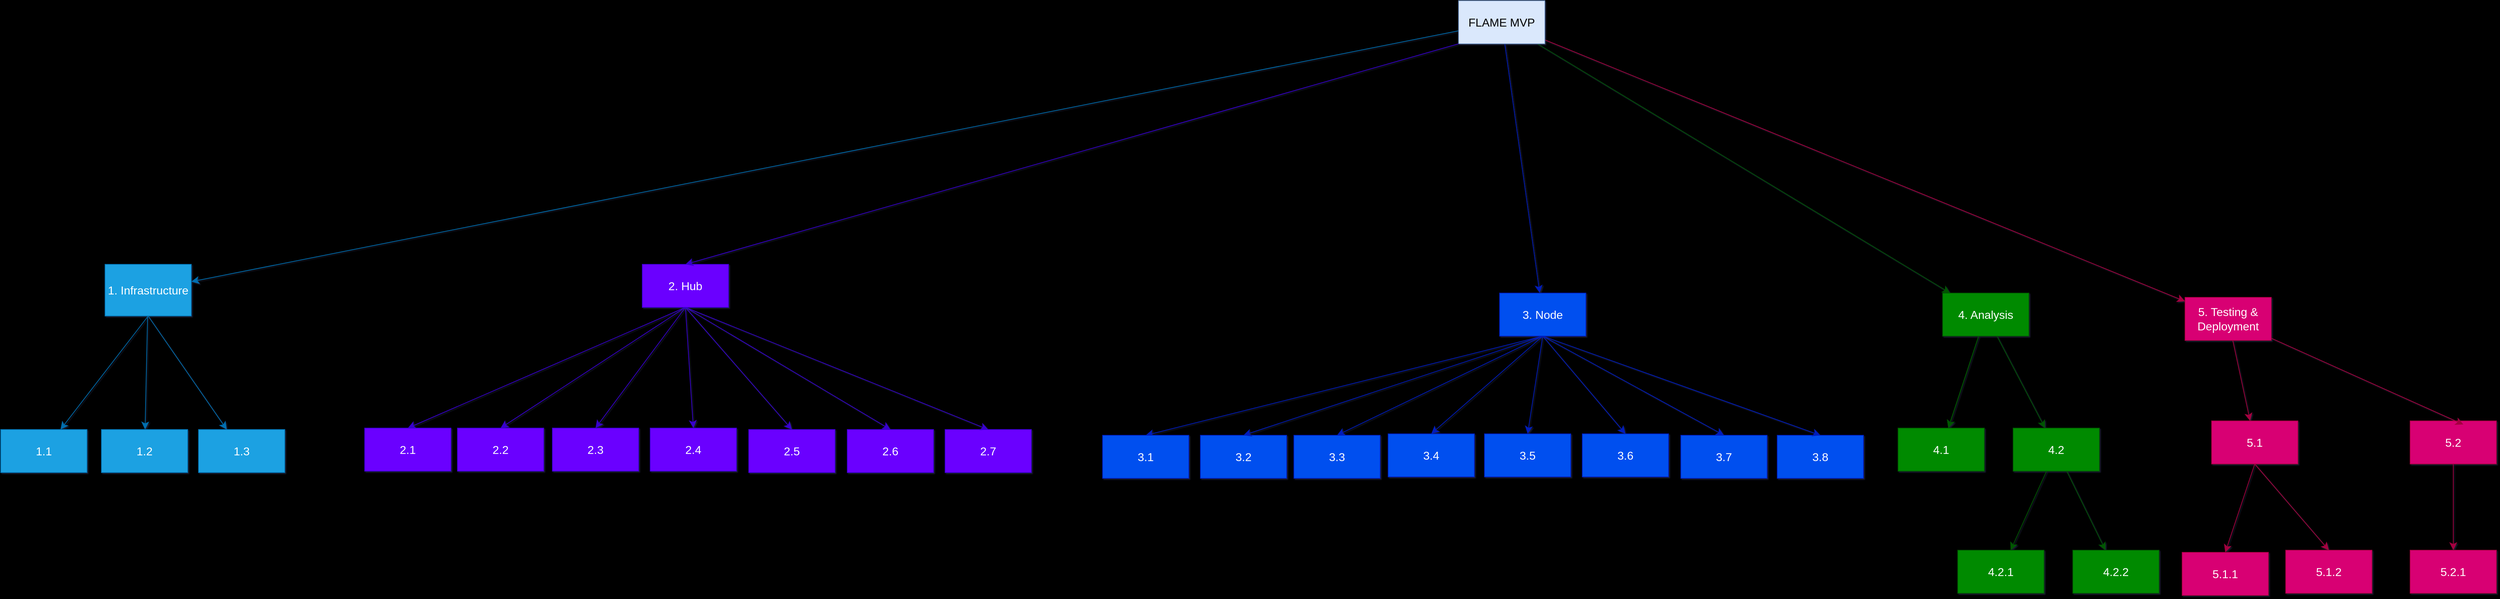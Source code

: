 <mxfile version="22.1.18" type="github">
  <diagram name="Seite-1" id="seM9K211Fq18FHVvWayW">
    <mxGraphModel dx="5656" dy="1983" grid="0" gridSize="10" guides="1" tooltips="1" connect="1" arrows="1" fold="1" page="0" pageScale="1" pageWidth="827" pageHeight="1169" background="#000000" math="0" shadow="1">
      <root>
        <mxCell id="0" />
        <mxCell id="1" parent="0" />
        <mxCell id="Tm_fkrOzm4iO2OovqsH9-3" value="" style="edgeStyle=none;curved=1;rounded=0;orthogonalLoop=1;jettySize=auto;html=1;fontSize=12;startSize=8;endSize=8;fillColor=#1ba1e2;strokeColor=#006EAF;" parent="1" source="Tm_fkrOzm4iO2OovqsH9-1" target="Tm_fkrOzm4iO2OovqsH9-2" edge="1">
          <mxGeometry relative="1" as="geometry" />
        </mxCell>
        <mxCell id="Tm_fkrOzm4iO2OovqsH9-5" value="" style="edgeStyle=none;curved=1;rounded=0;orthogonalLoop=1;jettySize=auto;html=1;fontSize=12;startSize=8;endSize=8;" parent="1" source="Tm_fkrOzm4iO2OovqsH9-1" target="Tm_fkrOzm4iO2OovqsH9-4" edge="1">
          <mxGeometry relative="1" as="geometry" />
        </mxCell>
        <mxCell id="Tm_fkrOzm4iO2OovqsH9-7" value="" style="edgeStyle=none;curved=1;rounded=0;orthogonalLoop=1;jettySize=auto;html=1;fontSize=12;startSize=8;endSize=8;fillColor=#008a00;strokeColor=#005700;" parent="1" source="Tm_fkrOzm4iO2OovqsH9-1" target="Tm_fkrOzm4iO2OovqsH9-6" edge="1">
          <mxGeometry relative="1" as="geometry" />
        </mxCell>
        <mxCell id="Tm_fkrOzm4iO2OovqsH9-8" value="" style="edgeStyle=none;curved=1;rounded=0;orthogonalLoop=1;jettySize=auto;html=1;fontSize=12;startSize=8;endSize=8;" parent="1" source="Tm_fkrOzm4iO2OovqsH9-1" target="Tm_fkrOzm4iO2OovqsH9-4" edge="1">
          <mxGeometry relative="1" as="geometry" />
        </mxCell>
        <mxCell id="Tm_fkrOzm4iO2OovqsH9-9" value="" style="edgeStyle=none;curved=1;rounded=0;orthogonalLoop=1;jettySize=auto;html=1;fontSize=12;startSize=8;endSize=8;" parent="1" source="Tm_fkrOzm4iO2OovqsH9-1" target="Tm_fkrOzm4iO2OovqsH9-4" edge="1">
          <mxGeometry relative="1" as="geometry" />
        </mxCell>
        <mxCell id="Tm_fkrOzm4iO2OovqsH9-10" value="" style="edgeStyle=none;curved=1;rounded=0;orthogonalLoop=1;jettySize=auto;html=1;fontSize=12;startSize=8;endSize=8;fillColor=#0050ef;strokeColor=#001DBC;" parent="1" source="Tm_fkrOzm4iO2OovqsH9-1" target="Tm_fkrOzm4iO2OovqsH9-4" edge="1">
          <mxGeometry relative="1" as="geometry" />
        </mxCell>
        <mxCell id="Tm_fkrOzm4iO2OovqsH9-12" value="" style="edgeStyle=none;curved=1;rounded=0;orthogonalLoop=1;jettySize=auto;html=1;fontSize=12;startSize=8;endSize=8;fillColor=#d80073;strokeColor=#A50040;" parent="1" source="Tm_fkrOzm4iO2OovqsH9-1" target="Tm_fkrOzm4iO2OovqsH9-11" edge="1">
          <mxGeometry relative="1" as="geometry" />
        </mxCell>
        <mxCell id="Tm_fkrOzm4iO2OovqsH9-1" value="FLAME MVP" style="rounded=0;whiteSpace=wrap;html=1;fontSize=16;fillColor=#dae8fc;strokeColor=#6c8ebf;" parent="1" vertex="1">
          <mxGeometry x="-390" y="-307" width="120" height="60" as="geometry" />
        </mxCell>
        <mxCell id="Tm_fkrOzm4iO2OovqsH9-15" value="" style="edgeStyle=none;curved=1;rounded=0;orthogonalLoop=1;jettySize=auto;html=1;fontSize=12;startSize=8;endSize=8;fillColor=#1ba1e2;strokeColor=#006EAF;" parent="1" source="Tm_fkrOzm4iO2OovqsH9-2" target="Tm_fkrOzm4iO2OovqsH9-14" edge="1">
          <mxGeometry relative="1" as="geometry" />
        </mxCell>
        <mxCell id="Tm_fkrOzm4iO2OovqsH9-2" value="1. Infrastructure" style="rounded=0;whiteSpace=wrap;html=1;fontSize=16;fillColor=#1ba1e2;strokeColor=#006EAF;fontColor=#ffffff;" parent="1" vertex="1">
          <mxGeometry x="-2272" y="60" width="120" height="72" as="geometry" />
        </mxCell>
        <mxCell id="Tm_fkrOzm4iO2OovqsH9-19" value="" style="edgeStyle=none;curved=1;rounded=0;orthogonalLoop=1;jettySize=auto;html=1;fontSize=12;startSize=8;endSize=8;fillColor=#0050ef;strokeColor=#001DBC;entryX=0.5;entryY=0;entryDx=0;entryDy=0;exitX=0.5;exitY=1;exitDx=0;exitDy=0;" parent="1" source="Tm_fkrOzm4iO2OovqsH9-4" target="Tm_fkrOzm4iO2OovqsH9-18" edge="1">
          <mxGeometry relative="1" as="geometry" />
        </mxCell>
        <mxCell id="Tm_fkrOzm4iO2OovqsH9-4" value="3. Node" style="rounded=0;whiteSpace=wrap;html=1;fontSize=16;fillColor=#0050ef;strokeColor=#001DBC;fontColor=#ffffff;" parent="1" vertex="1">
          <mxGeometry x="-333" y="100" width="120" height="60" as="geometry" />
        </mxCell>
        <mxCell id="Tm_fkrOzm4iO2OovqsH9-21" value="" style="edgeStyle=none;curved=1;rounded=0;orthogonalLoop=1;jettySize=auto;html=1;fontSize=12;startSize=8;endSize=8;fillColor=#008a00;strokeColor=#005700;" parent="1" source="Tm_fkrOzm4iO2OovqsH9-6" target="Tm_fkrOzm4iO2OovqsH9-20" edge="1">
          <mxGeometry relative="1" as="geometry" />
        </mxCell>
        <mxCell id="bRI6Ea-mW8as5AOQ2J7K-8" value="" style="edgeStyle=none;curved=1;rounded=0;orthogonalLoop=1;jettySize=auto;html=1;fontSize=12;startSize=8;endSize=8;fillColor=#008a00;strokeColor=#005700;" parent="1" source="Tm_fkrOzm4iO2OovqsH9-6" target="Tm_fkrOzm4iO2OovqsH9-20" edge="1">
          <mxGeometry relative="1" as="geometry" />
        </mxCell>
        <mxCell id="bRI6Ea-mW8as5AOQ2J7K-9" value="" style="edgeStyle=none;curved=1;rounded=0;orthogonalLoop=1;jettySize=auto;html=1;fontSize=12;startSize=8;endSize=8;fillColor=#008a00;strokeColor=#005700;" parent="1" source="Tm_fkrOzm4iO2OovqsH9-6" target="Tm_fkrOzm4iO2OovqsH9-20" edge="1">
          <mxGeometry relative="1" as="geometry" />
        </mxCell>
        <mxCell id="bRI6Ea-mW8as5AOQ2J7K-10" style="edgeStyle=none;curved=1;rounded=0;orthogonalLoop=1;jettySize=auto;html=1;fontSize=12;startSize=8;endSize=8;fillColor=#008a00;strokeColor=#005700;" parent="1" source="Tm_fkrOzm4iO2OovqsH9-6" target="bRI6Ea-mW8as5AOQ2J7K-1" edge="1">
          <mxGeometry relative="1" as="geometry" />
        </mxCell>
        <mxCell id="Tm_fkrOzm4iO2OovqsH9-6" value="4. Analysis" style="rounded=0;whiteSpace=wrap;html=1;fontSize=16;fillColor=#008a00;strokeColor=#005700;fontColor=#ffffff;" parent="1" vertex="1">
          <mxGeometry x="283" y="100" width="120" height="60" as="geometry" />
        </mxCell>
        <mxCell id="bRI6Ea-mW8as5AOQ2J7K-12" value="" style="edgeStyle=none;curved=1;rounded=0;orthogonalLoop=1;jettySize=auto;html=1;fontSize=12;startSize=8;endSize=8;fillColor=#d80073;strokeColor=#A50040;" parent="1" source="Tm_fkrOzm4iO2OovqsH9-11" target="bRI6Ea-mW8as5AOQ2J7K-11" edge="1">
          <mxGeometry relative="1" as="geometry" />
        </mxCell>
        <mxCell id="Tm_fkrOzm4iO2OovqsH9-11" value="5. Testing &amp;amp; Deployment" style="whiteSpace=wrap;html=1;fontSize=16;rounded=0;fillColor=#d80073;strokeColor=#A50040;fontColor=#ffffff;" parent="1" vertex="1">
          <mxGeometry x="620" y="106" width="120" height="60" as="geometry" />
        </mxCell>
        <mxCell id="Tm_fkrOzm4iO2OovqsH9-17" value="" style="edgeStyle=none;curved=1;rounded=0;orthogonalLoop=1;jettySize=auto;html=1;fontSize=12;startSize=8;endSize=8;fillColor=#1ba1e2;strokeColor=#006EAF;exitX=0.5;exitY=1;exitDx=0;exitDy=0;" parent="1" source="Tm_fkrOzm4iO2OovqsH9-2" target="Tm_fkrOzm4iO2OovqsH9-16" edge="1">
          <mxGeometry relative="1" as="geometry">
            <mxPoint x="-2195" y="147" as="sourcePoint" />
          </mxGeometry>
        </mxCell>
        <mxCell id="Tm_fkrOzm4iO2OovqsH9-14" value="1.2" style="rounded=0;whiteSpace=wrap;html=1;fontSize=16;fillColor=#1ba1e2;strokeColor=#006EAF;fontColor=#ffffff;" parent="1" vertex="1">
          <mxGeometry x="-2277" y="290" width="120" height="60" as="geometry" />
        </mxCell>
        <mxCell id="bRI6Ea-mW8as5AOQ2J7K-5" value="" style="edgeStyle=none;curved=1;rounded=0;orthogonalLoop=1;jettySize=auto;html=1;fontSize=12;startSize=8;endSize=8;fillColor=#1ba1e2;strokeColor=#006EAF;exitX=0.5;exitY=1;exitDx=0;exitDy=0;" parent="1" source="Tm_fkrOzm4iO2OovqsH9-2" target="bRI6Ea-mW8as5AOQ2J7K-2" edge="1">
          <mxGeometry relative="1" as="geometry" />
        </mxCell>
        <mxCell id="Tm_fkrOzm4iO2OovqsH9-16" value="1.1" style="whiteSpace=wrap;html=1;fontSize=16;rounded=0;fillColor=#1ba1e2;strokeColor=#006EAF;fontColor=#ffffff;" parent="1" vertex="1">
          <mxGeometry x="-2417" y="290" width="120" height="60" as="geometry" />
        </mxCell>
        <mxCell id="Tm_fkrOzm4iO2OovqsH9-18" value="3.1" style="whiteSpace=wrap;html=1;fontSize=16;rounded=0;fillColor=#0050ef;strokeColor=#001DBC;fontColor=#ffffff;" parent="1" vertex="1">
          <mxGeometry x="-885" y="298" width="120" height="60" as="geometry" />
        </mxCell>
        <mxCell id="Tm_fkrOzm4iO2OovqsH9-20" value="4.1" style="whiteSpace=wrap;html=1;fontSize=16;rounded=0;fillColor=#008a00;strokeColor=#005700;fontColor=#ffffff;" parent="1" vertex="1">
          <mxGeometry x="221" y="288" width="120" height="60" as="geometry" />
        </mxCell>
        <mxCell id="bRI6Ea-mW8as5AOQ2J7K-14" value="" style="edgeStyle=none;curved=1;rounded=0;orthogonalLoop=1;jettySize=auto;html=1;fontSize=12;startSize=8;endSize=8;fillColor=#008a00;strokeColor=#005700;" parent="1" source="bRI6Ea-mW8as5AOQ2J7K-1" target="bRI6Ea-mW8as5AOQ2J7K-13" edge="1">
          <mxGeometry relative="1" as="geometry" />
        </mxCell>
        <mxCell id="bRI6Ea-mW8as5AOQ2J7K-16" style="edgeStyle=none;curved=1;rounded=0;orthogonalLoop=1;jettySize=auto;html=1;fontSize=12;startSize=8;endSize=8;fillColor=#008a00;strokeColor=#005700;" parent="1" source="bRI6Ea-mW8as5AOQ2J7K-1" target="bRI6Ea-mW8as5AOQ2J7K-15" edge="1">
          <mxGeometry relative="1" as="geometry" />
        </mxCell>
        <mxCell id="bRI6Ea-mW8as5AOQ2J7K-1" value="4.2" style="whiteSpace=wrap;html=1;fontSize=16;rounded=0;fillColor=#008a00;strokeColor=#005700;fontColor=#ffffff;" parent="1" vertex="1">
          <mxGeometry x="381" y="288" width="120" height="60" as="geometry" />
        </mxCell>
        <mxCell id="bRI6Ea-mW8as5AOQ2J7K-2" value="1.3" style="whiteSpace=wrap;html=1;fontSize=16;rounded=0;fillColor=#1ba1e2;strokeColor=#006EAF;fontColor=#ffffff;" parent="1" vertex="1">
          <mxGeometry x="-2142" y="290" width="120" height="60" as="geometry" />
        </mxCell>
        <mxCell id="bRI6Ea-mW8as5AOQ2J7K-11" value="5.1" style="whiteSpace=wrap;html=1;fontSize=16;fillColor=#d80073;strokeColor=#A50040;rounded=0;fontColor=#ffffff;" parent="1" vertex="1">
          <mxGeometry x="657" y="278" width="120" height="60" as="geometry" />
        </mxCell>
        <mxCell id="bRI6Ea-mW8as5AOQ2J7K-13" value="4.2.1" style="whiteSpace=wrap;html=1;fontSize=16;fillColor=#008a00;strokeColor=#005700;rounded=0;fontColor=#ffffff;" parent="1" vertex="1">
          <mxGeometry x="304" y="458" width="120" height="60" as="geometry" />
        </mxCell>
        <mxCell id="bRI6Ea-mW8as5AOQ2J7K-15" value="4.2.2" style="whiteSpace=wrap;html=1;fontSize=16;fillColor=#008a00;strokeColor=#005700;rounded=0;fontColor=#ffffff;" parent="1" vertex="1">
          <mxGeometry x="464" y="458" width="120" height="60" as="geometry" />
        </mxCell>
        <mxCell id="RC5OD5xl2fzQJL403gOj-2" value="5.1.1" style="whiteSpace=wrap;html=1;fontSize=16;fillColor=#d80073;strokeColor=#A50040;rounded=0;fontColor=#ffffff;" parent="1" vertex="1">
          <mxGeometry x="616" y="461" width="120" height="60" as="geometry" />
        </mxCell>
        <mxCell id="RC5OD5xl2fzQJL403gOj-4" value="5.1.2" style="whiteSpace=wrap;html=1;fontSize=16;fillColor=#d80073;strokeColor=#A50040;rounded=0;fontColor=#ffffff;" parent="1" vertex="1">
          <mxGeometry x="760" y="458" width="120" height="60" as="geometry" />
        </mxCell>
        <mxCell id="RC5OD5xl2fzQJL403gOj-5" value="5.2" style="whiteSpace=wrap;html=1;fontSize=16;fillColor=#d80073;strokeColor=#A50040;rounded=0;fontColor=#ffffff;" parent="1" vertex="1">
          <mxGeometry x="933" y="278" width="120" height="60" as="geometry" />
        </mxCell>
        <mxCell id="RC5OD5xl2fzQJL403gOj-6" value="5.2.1" style="whiteSpace=wrap;html=1;fontSize=16;fillColor=#d80073;strokeColor=#A50040;rounded=0;fontColor=#ffffff;" parent="1" vertex="1">
          <mxGeometry x="933" y="458" width="120" height="60" as="geometry" />
        </mxCell>
        <mxCell id="RC5OD5xl2fzQJL403gOj-7" value="" style="edgeStyle=none;curved=1;rounded=0;orthogonalLoop=1;jettySize=auto;html=1;fontSize=12;startSize=8;endSize=8;fillColor=#d80073;strokeColor=#A50040;entryX=0.617;entryY=0.083;entryDx=0;entryDy=0;entryPerimeter=0;" parent="1" source="Tm_fkrOzm4iO2OovqsH9-11" target="RC5OD5xl2fzQJL403gOj-5" edge="1">
          <mxGeometry relative="1" as="geometry">
            <mxPoint x="624" y="178" as="sourcePoint" />
            <mxPoint x="624" y="298" as="targetPoint" />
          </mxGeometry>
        </mxCell>
        <mxCell id="RC5OD5xl2fzQJL403gOj-8" value="" style="edgeStyle=none;curved=1;rounded=0;orthogonalLoop=1;jettySize=auto;html=1;fontSize=12;startSize=8;endSize=8;fillColor=#d80073;strokeColor=#A50040;entryX=0.5;entryY=0;entryDx=0;entryDy=0;exitX=0.5;exitY=1;exitDx=0;exitDy=0;" parent="1" source="bRI6Ea-mW8as5AOQ2J7K-11" target="RC5OD5xl2fzQJL403gOj-2" edge="1">
          <mxGeometry relative="1" as="geometry">
            <mxPoint x="671" y="178" as="sourcePoint" />
            <mxPoint x="884" y="313" as="targetPoint" />
          </mxGeometry>
        </mxCell>
        <mxCell id="RC5OD5xl2fzQJL403gOj-9" value="" style="edgeStyle=none;curved=1;rounded=0;orthogonalLoop=1;jettySize=auto;html=1;fontSize=12;startSize=8;endSize=8;fillColor=#d80073;strokeColor=#A50040;entryX=0.5;entryY=0;entryDx=0;entryDy=0;exitX=0.5;exitY=1;exitDx=0;exitDy=0;" parent="1" source="RC5OD5xl2fzQJL403gOj-5" target="RC5OD5xl2fzQJL403gOj-6" edge="1">
          <mxGeometry relative="1" as="geometry">
            <mxPoint x="671" y="178" as="sourcePoint" />
            <mxPoint x="884" y="313" as="targetPoint" />
          </mxGeometry>
        </mxCell>
        <mxCell id="RC5OD5xl2fzQJL403gOj-10" value="" style="edgeStyle=none;curved=1;rounded=0;orthogonalLoop=1;jettySize=auto;html=1;fontSize=12;startSize=8;endSize=8;fillColor=#d80073;strokeColor=#A50040;entryX=0.5;entryY=0;entryDx=0;entryDy=0;exitX=0.5;exitY=1;exitDx=0;exitDy=0;" parent="1" source="bRI6Ea-mW8as5AOQ2J7K-11" target="RC5OD5xl2fzQJL403gOj-4" edge="1">
          <mxGeometry relative="1" as="geometry">
            <mxPoint x="624" y="358" as="sourcePoint" />
            <mxPoint x="700" y="442" as="targetPoint" />
          </mxGeometry>
        </mxCell>
        <mxCell id="xB9xEtpYzii7vsAUIWm7-1" value="&lt;p&gt;2. Hub&lt;/p&gt;" style="whiteSpace=wrap;html=1;fontSize=16;fillColor=#6a00ff;strokeColor=#3700CC;rounded=0;fontColor=#ffffff;" parent="1" vertex="1">
          <mxGeometry x="-1525" y="60" width="120" height="60" as="geometry" />
        </mxCell>
        <mxCell id="xB9xEtpYzii7vsAUIWm7-4" value="" style="edgeStyle=none;curved=1;rounded=0;orthogonalLoop=1;jettySize=auto;html=1;fontSize=12;startSize=8;endSize=8;fillColor=#6a00ff;strokeColor=#3700CC;exitX=0;exitY=1;exitDx=0;exitDy=0;entryX=0.5;entryY=0;entryDx=0;entryDy=0;" parent="1" source="Tm_fkrOzm4iO2OovqsH9-1" target="xB9xEtpYzii7vsAUIWm7-1" edge="1">
          <mxGeometry relative="1" as="geometry">
            <mxPoint x="186" y="16" as="sourcePoint" />
            <mxPoint x="-64" y="125" as="targetPoint" />
          </mxGeometry>
        </mxCell>
        <mxCell id="xB9xEtpYzii7vsAUIWm7-8" value="3.2" style="whiteSpace=wrap;html=1;fontSize=16;fillColor=#0050ef;strokeColor=#001DBC;fontColor=#ffffff;rounded=0;" parent="1" vertex="1">
          <mxGeometry x="-749" y="298" width="120" height="60" as="geometry" />
        </mxCell>
        <mxCell id="xB9xEtpYzii7vsAUIWm7-11" value="3.3" style="whiteSpace=wrap;html=1;fontSize=16;fillColor=#0050ef;strokeColor=#001DBC;fontColor=#ffffff;rounded=0;" parent="1" vertex="1">
          <mxGeometry x="-619" y="298" width="120" height="60" as="geometry" />
        </mxCell>
        <mxCell id="xB9xEtpYzii7vsAUIWm7-12" value="3.4" style="whiteSpace=wrap;html=1;fontSize=16;fillColor=#0050ef;strokeColor=#001DBC;fontColor=#ffffff;rounded=0;" parent="1" vertex="1">
          <mxGeometry x="-488" y="296" width="120" height="60" as="geometry" />
        </mxCell>
        <mxCell id="xB9xEtpYzii7vsAUIWm7-15" value="3.5" style="whiteSpace=wrap;html=1;fontSize=16;fillColor=#0050ef;strokeColor=#001DBC;fontColor=#ffffff;rounded=0;" parent="1" vertex="1">
          <mxGeometry x="-354" y="296" width="120" height="60" as="geometry" />
        </mxCell>
        <mxCell id="xB9xEtpYzii7vsAUIWm7-16" value="3.6" style="whiteSpace=wrap;html=1;fontSize=16;fillColor=#0050ef;strokeColor=#001DBC;fontColor=#ffffff;rounded=0;" parent="1" vertex="1">
          <mxGeometry x="-218" y="296" width="120" height="60" as="geometry" />
        </mxCell>
        <mxCell id="xB9xEtpYzii7vsAUIWm7-17" value="3.7" style="whiteSpace=wrap;html=1;fontSize=16;fillColor=#0050ef;strokeColor=#001DBC;fontColor=#ffffff;rounded=0;" parent="1" vertex="1">
          <mxGeometry x="-81" y="298" width="120" height="60" as="geometry" />
        </mxCell>
        <mxCell id="xB9xEtpYzii7vsAUIWm7-21" value="" style="edgeStyle=none;curved=1;rounded=0;orthogonalLoop=1;jettySize=auto;html=1;fontSize=12;startSize=8;endSize=8;fillColor=#0050ef;strokeColor=#001DBC;exitX=0.5;exitY=1;exitDx=0;exitDy=0;entryX=0.5;entryY=0;entryDx=0;entryDy=0;" parent="1" source="Tm_fkrOzm4iO2OovqsH9-4" target="xB9xEtpYzii7vsAUIWm7-8" edge="1">
          <mxGeometry relative="1" as="geometry">
            <mxPoint x="42" y="163" as="sourcePoint" />
            <mxPoint x="-445" y="462" as="targetPoint" />
          </mxGeometry>
        </mxCell>
        <mxCell id="xB9xEtpYzii7vsAUIWm7-24" value="" style="edgeStyle=none;curved=1;rounded=0;orthogonalLoop=1;jettySize=auto;html=1;fontSize=12;startSize=8;endSize=8;fillColor=#0050ef;strokeColor=#001DBC;exitX=0.5;exitY=1;exitDx=0;exitDy=0;entryX=0.5;entryY=0;entryDx=0;entryDy=0;" parent="1" source="Tm_fkrOzm4iO2OovqsH9-4" target="xB9xEtpYzii7vsAUIWm7-11" edge="1">
          <mxGeometry relative="1" as="geometry">
            <mxPoint x="61" y="163" as="sourcePoint" />
            <mxPoint x="-204" y="455" as="targetPoint" />
          </mxGeometry>
        </mxCell>
        <mxCell id="xB9xEtpYzii7vsAUIWm7-25" value="" style="edgeStyle=none;curved=1;rounded=0;orthogonalLoop=1;jettySize=auto;html=1;fontSize=12;startSize=8;endSize=8;fillColor=#0050ef;strokeColor=#001DBC;entryX=0.5;entryY=0;entryDx=0;entryDy=0;exitX=0.5;exitY=1;exitDx=0;exitDy=0;" parent="1" source="Tm_fkrOzm4iO2OovqsH9-4" target="xB9xEtpYzii7vsAUIWm7-12" edge="1">
          <mxGeometry relative="1" as="geometry">
            <mxPoint x="-66" y="145" as="sourcePoint" />
            <mxPoint x="-11" y="451" as="targetPoint" />
          </mxGeometry>
        </mxCell>
        <mxCell id="xB9xEtpYzii7vsAUIWm7-28" value="" style="edgeStyle=none;curved=1;rounded=0;orthogonalLoop=1;jettySize=auto;html=1;fontSize=12;startSize=8;endSize=8;fillColor=#0050ef;strokeColor=#001DBC;entryX=0.5;entryY=0;entryDx=0;entryDy=0;exitX=0.5;exitY=1;exitDx=0;exitDy=0;" parent="1" source="Tm_fkrOzm4iO2OovqsH9-4" target="xB9xEtpYzii7vsAUIWm7-15" edge="1">
          <mxGeometry relative="1" as="geometry">
            <mxPoint x="91" y="162" as="sourcePoint" />
            <mxPoint x="-4" y="480" as="targetPoint" />
          </mxGeometry>
        </mxCell>
        <mxCell id="xB9xEtpYzii7vsAUIWm7-29" value="" style="edgeStyle=none;curved=1;rounded=0;orthogonalLoop=1;jettySize=auto;html=1;fontSize=12;startSize=8;endSize=8;fillColor=#0050ef;strokeColor=#001DBC;entryX=0.5;entryY=0;entryDx=0;entryDy=0;exitX=0.5;exitY=1;exitDx=0;exitDy=0;" parent="1" source="Tm_fkrOzm4iO2OovqsH9-4" target="xB9xEtpYzii7vsAUIWm7-16" edge="1">
          <mxGeometry relative="1" as="geometry">
            <mxPoint x="97" y="163" as="sourcePoint" />
            <mxPoint x="159" y="475" as="targetPoint" />
          </mxGeometry>
        </mxCell>
        <mxCell id="xB9xEtpYzii7vsAUIWm7-30" value="" style="edgeStyle=none;curved=1;rounded=0;orthogonalLoop=1;jettySize=auto;html=1;fontSize=12;startSize=8;endSize=8;fillColor=#0050ef;strokeColor=#001DBC;entryX=0.5;entryY=0;entryDx=0;entryDy=0;exitX=0.5;exitY=1;exitDx=0;exitDy=0;" parent="1" source="Tm_fkrOzm4iO2OovqsH9-4" target="xB9xEtpYzii7vsAUIWm7-17" edge="1">
          <mxGeometry relative="1" as="geometry">
            <mxPoint x="91" y="163" as="sourcePoint" />
            <mxPoint x="286" y="592" as="targetPoint" />
          </mxGeometry>
        </mxCell>
        <mxCell id="xB9xEtpYzii7vsAUIWm7-34" value="&lt;p&gt;2.1&lt;/p&gt;" style="whiteSpace=wrap;html=1;fontSize=16;fillColor=#6a00ff;strokeColor=#3700CC;rounded=0;fontColor=#ffffff;" parent="1" vertex="1">
          <mxGeometry x="-1911" y="288" width="120" height="60" as="geometry" />
        </mxCell>
        <mxCell id="xB9xEtpYzii7vsAUIWm7-35" value="&lt;p&gt;2.2&lt;/p&gt;" style="whiteSpace=wrap;html=1;fontSize=16;fillColor=#6a00ff;strokeColor=#3700CC;rounded=0;fontColor=#ffffff;" parent="1" vertex="1">
          <mxGeometry x="-1782" y="288" width="120" height="60" as="geometry" />
        </mxCell>
        <mxCell id="xB9xEtpYzii7vsAUIWm7-36" value="&lt;p&gt;2.3&lt;/p&gt;" style="whiteSpace=wrap;html=1;fontSize=16;fillColor=#6a00ff;strokeColor=#3700CC;rounded=0;fontColor=#ffffff;" parent="1" vertex="1">
          <mxGeometry x="-1650" y="288" width="120" height="60" as="geometry" />
        </mxCell>
        <mxCell id="xB9xEtpYzii7vsAUIWm7-37" value="&lt;p&gt;2.4&lt;/p&gt;" style="whiteSpace=wrap;html=1;fontSize=16;fillColor=#6a00ff;strokeColor=#3700CC;rounded=0;fontColor=#ffffff;" parent="1" vertex="1">
          <mxGeometry x="-1514" y="288" width="120" height="60" as="geometry" />
        </mxCell>
        <mxCell id="xB9xEtpYzii7vsAUIWm7-38" value="&lt;p&gt;2.5&lt;/p&gt;" style="whiteSpace=wrap;html=1;fontSize=16;fillColor=#6a00ff;strokeColor=#3700CC;rounded=0;fontColor=#ffffff;" parent="1" vertex="1">
          <mxGeometry x="-1377" y="290" width="120" height="60" as="geometry" />
        </mxCell>
        <mxCell id="xB9xEtpYzii7vsAUIWm7-39" value="&lt;p&gt;2.6&lt;/p&gt;" style="whiteSpace=wrap;html=1;fontSize=16;fillColor=#6a00ff;strokeColor=#3700CC;rounded=0;fontColor=#ffffff;" parent="1" vertex="1">
          <mxGeometry x="-1240" y="290" width="120" height="60" as="geometry" />
        </mxCell>
        <mxCell id="xB9xEtpYzii7vsAUIWm7-43" value="" style="edgeStyle=none;curved=1;rounded=0;orthogonalLoop=1;jettySize=auto;html=1;fontSize=12;startSize=8;endSize=8;fillColor=#6a00ff;strokeColor=#3700CC;exitX=0.5;exitY=1;exitDx=0;exitDy=0;entryX=0.5;entryY=0;entryDx=0;entryDy=0;" parent="1" source="xB9xEtpYzii7vsAUIWm7-1" target="xB9xEtpYzii7vsAUIWm7-39" edge="1">
          <mxGeometry relative="1" as="geometry">
            <mxPoint x="-459" y="-107" as="sourcePoint" />
            <mxPoint x="-1437" y="75" as="targetPoint" />
          </mxGeometry>
        </mxCell>
        <mxCell id="xB9xEtpYzii7vsAUIWm7-44" value="" style="edgeStyle=none;curved=1;rounded=0;orthogonalLoop=1;jettySize=auto;html=1;fontSize=12;startSize=8;endSize=8;fillColor=#6a00ff;strokeColor=#3700CC;exitX=0.5;exitY=1;exitDx=0;exitDy=0;entryX=0.5;entryY=0;entryDx=0;entryDy=0;" parent="1" source="xB9xEtpYzii7vsAUIWm7-1" target="xB9xEtpYzii7vsAUIWm7-38" edge="1">
          <mxGeometry relative="1" as="geometry">
            <mxPoint x="-1437" y="135" as="sourcePoint" />
            <mxPoint x="-1127" y="294" as="targetPoint" />
          </mxGeometry>
        </mxCell>
        <mxCell id="xB9xEtpYzii7vsAUIWm7-45" value="" style="edgeStyle=none;curved=1;rounded=0;orthogonalLoop=1;jettySize=auto;html=1;fontSize=12;startSize=8;endSize=8;fillColor=#6a00ff;strokeColor=#3700CC;exitX=0.5;exitY=1;exitDx=0;exitDy=0;entryX=0.5;entryY=0;entryDx=0;entryDy=0;" parent="1" source="xB9xEtpYzii7vsAUIWm7-1" target="xB9xEtpYzii7vsAUIWm7-37" edge="1">
          <mxGeometry relative="1" as="geometry">
            <mxPoint x="-1437" y="135" as="sourcePoint" />
            <mxPoint x="-1273" y="292" as="targetPoint" />
          </mxGeometry>
        </mxCell>
        <mxCell id="xB9xEtpYzii7vsAUIWm7-46" value="" style="edgeStyle=none;curved=1;rounded=0;orthogonalLoop=1;jettySize=auto;html=1;fontSize=12;startSize=8;endSize=8;fillColor=#6a00ff;strokeColor=#3700CC;exitX=0.5;exitY=1;exitDx=0;exitDy=0;entryX=0.5;entryY=0;entryDx=0;entryDy=0;" parent="1" source="xB9xEtpYzii7vsAUIWm7-1" target="xB9xEtpYzii7vsAUIWm7-36" edge="1">
          <mxGeometry relative="1" as="geometry">
            <mxPoint x="-1437" y="135" as="sourcePoint" />
            <mxPoint x="-1419" y="298" as="targetPoint" />
          </mxGeometry>
        </mxCell>
        <mxCell id="xB9xEtpYzii7vsAUIWm7-48" value="" style="edgeStyle=none;curved=1;rounded=0;orthogonalLoop=1;jettySize=auto;html=1;fontSize=12;startSize=8;endSize=8;fillColor=#6a00ff;strokeColor=#3700CC;exitX=0.5;exitY=1;exitDx=0;exitDy=0;entryX=0.5;entryY=0;entryDx=0;entryDy=0;" parent="1" source="xB9xEtpYzii7vsAUIWm7-1" target="xB9xEtpYzii7vsAUIWm7-35" edge="1">
          <mxGeometry relative="1" as="geometry">
            <mxPoint x="-1437" y="135" as="sourcePoint" />
            <mxPoint x="-1580" y="298" as="targetPoint" />
          </mxGeometry>
        </mxCell>
        <mxCell id="xB9xEtpYzii7vsAUIWm7-49" value="" style="edgeStyle=none;curved=1;rounded=0;orthogonalLoop=1;jettySize=auto;html=1;fontSize=12;startSize=8;endSize=8;fillColor=#6a00ff;strokeColor=#3700CC;exitX=0.5;exitY=1;exitDx=0;exitDy=0;entryX=0.5;entryY=0;entryDx=0;entryDy=0;" parent="1" source="xB9xEtpYzii7vsAUIWm7-1" target="xB9xEtpYzii7vsAUIWm7-34" edge="1">
          <mxGeometry relative="1" as="geometry">
            <mxPoint x="-1437" y="135" as="sourcePoint" />
            <mxPoint x="-1712" y="298" as="targetPoint" />
          </mxGeometry>
        </mxCell>
        <mxCell id="xB9xEtpYzii7vsAUIWm7-50" value="&lt;p&gt;2.7&lt;/p&gt;" style="whiteSpace=wrap;html=1;fontSize=16;fillColor=#6a00ff;strokeColor=#3700CC;rounded=0;fontColor=#ffffff;" parent="1" vertex="1">
          <mxGeometry x="-1104" y="290" width="120" height="60" as="geometry" />
        </mxCell>
        <mxCell id="xB9xEtpYzii7vsAUIWm7-51" value="" style="edgeStyle=none;curved=1;rounded=0;orthogonalLoop=1;jettySize=auto;html=1;fontSize=12;startSize=8;endSize=8;fillColor=#6a00ff;strokeColor=#3700CC;exitX=0.5;exitY=1;exitDx=0;exitDy=0;entryX=0.5;entryY=0;entryDx=0;entryDy=0;" parent="1" source="xB9xEtpYzii7vsAUIWm7-1" target="xB9xEtpYzii7vsAUIWm7-50" edge="1">
          <mxGeometry relative="1" as="geometry">
            <mxPoint x="-1455" y="130" as="sourcePoint" />
            <mxPoint x="-1170" y="300" as="targetPoint" />
          </mxGeometry>
        </mxCell>
        <mxCell id="R3vuCfgGdlyWL2-r1Yio-1" value="3.8" style="whiteSpace=wrap;html=1;fontSize=16;fillColor=#0050ef;strokeColor=#001DBC;fontColor=#ffffff;rounded=0;" vertex="1" parent="1">
          <mxGeometry x="53" y="298" width="120" height="60" as="geometry" />
        </mxCell>
        <mxCell id="R3vuCfgGdlyWL2-r1Yio-2" value="" style="edgeStyle=none;curved=1;rounded=0;orthogonalLoop=1;jettySize=auto;html=1;fontSize=12;startSize=8;endSize=8;fillColor=#0050ef;strokeColor=#001DBC;entryX=0.5;entryY=0;entryDx=0;entryDy=0;exitX=0.5;exitY=1;exitDx=0;exitDy=0;" edge="1" parent="1" source="Tm_fkrOzm4iO2OovqsH9-4" target="R3vuCfgGdlyWL2-r1Yio-1">
          <mxGeometry relative="1" as="geometry">
            <mxPoint x="-263" y="170" as="sourcePoint" />
            <mxPoint x="-11" y="308" as="targetPoint" />
          </mxGeometry>
        </mxCell>
      </root>
    </mxGraphModel>
  </diagram>
</mxfile>
